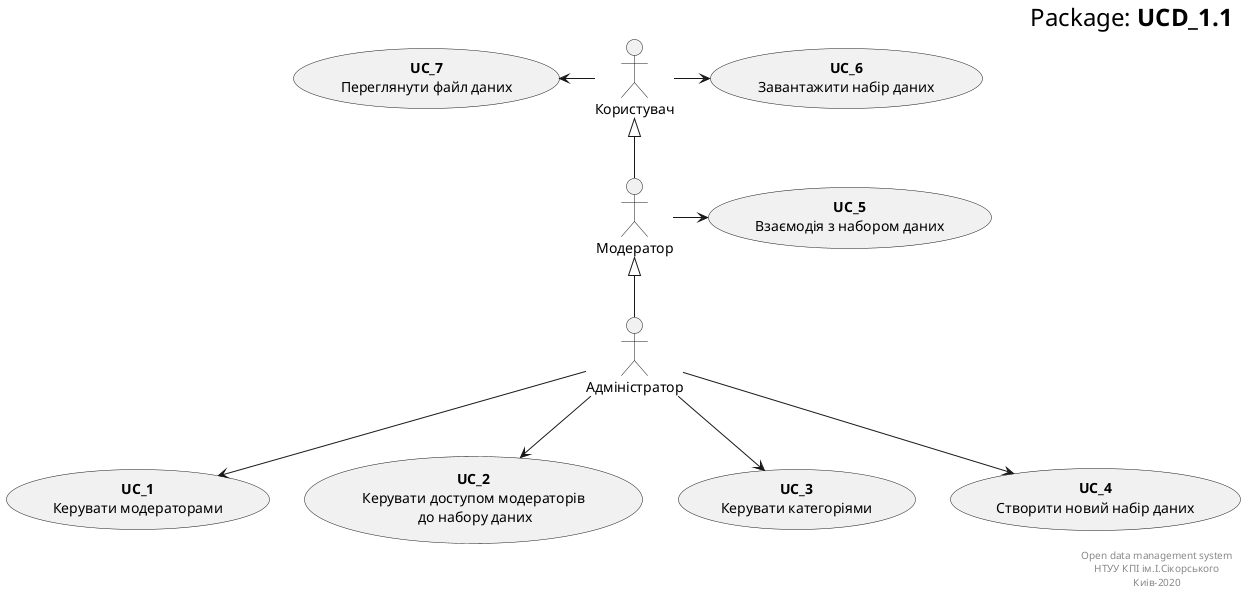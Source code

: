@startuml
right header
        <font size=24 color=black>Package: <b>UCD_1.1
    end header

actor :Адміністратор: as Admin
actor :Модератор: as Moder
actor :Користувач: as User

usecase "<b>UC_1</b>\nКерувати модераторами" as UC_1
usecase "<b>UC_2</b>\nКерувати доступом модераторів\n до набору даних" as UC_2
usecase "<b>UC_3</b>\nКерувати категоріями" as UC_3
usecase "<b>UC_4</b>\nСтворити новий набір даних" as UC_4

usecase "<b>UC_5</b>\nВзаємодія з набором даних" as UC_5

usecase "<b>UC_6</b>\nЗавантажити набір даних" as UC_6
usecase "<b>UC_7</b>\nПереглянути файл даних" as UC_7


Admin -up-|> Moder
Moder -up-|> User

Admin --> UC_1
Admin --> UC_2
Admin --> UC_3
Admin --> UC_4

Moder -r-> UC_5

User -r-> UC_6
User -l-> UC_7


    right footer
        Open data management system
        НТУУ КПІ ім.І.Сікорського
        Киів-2020
    end footer
@enduml
